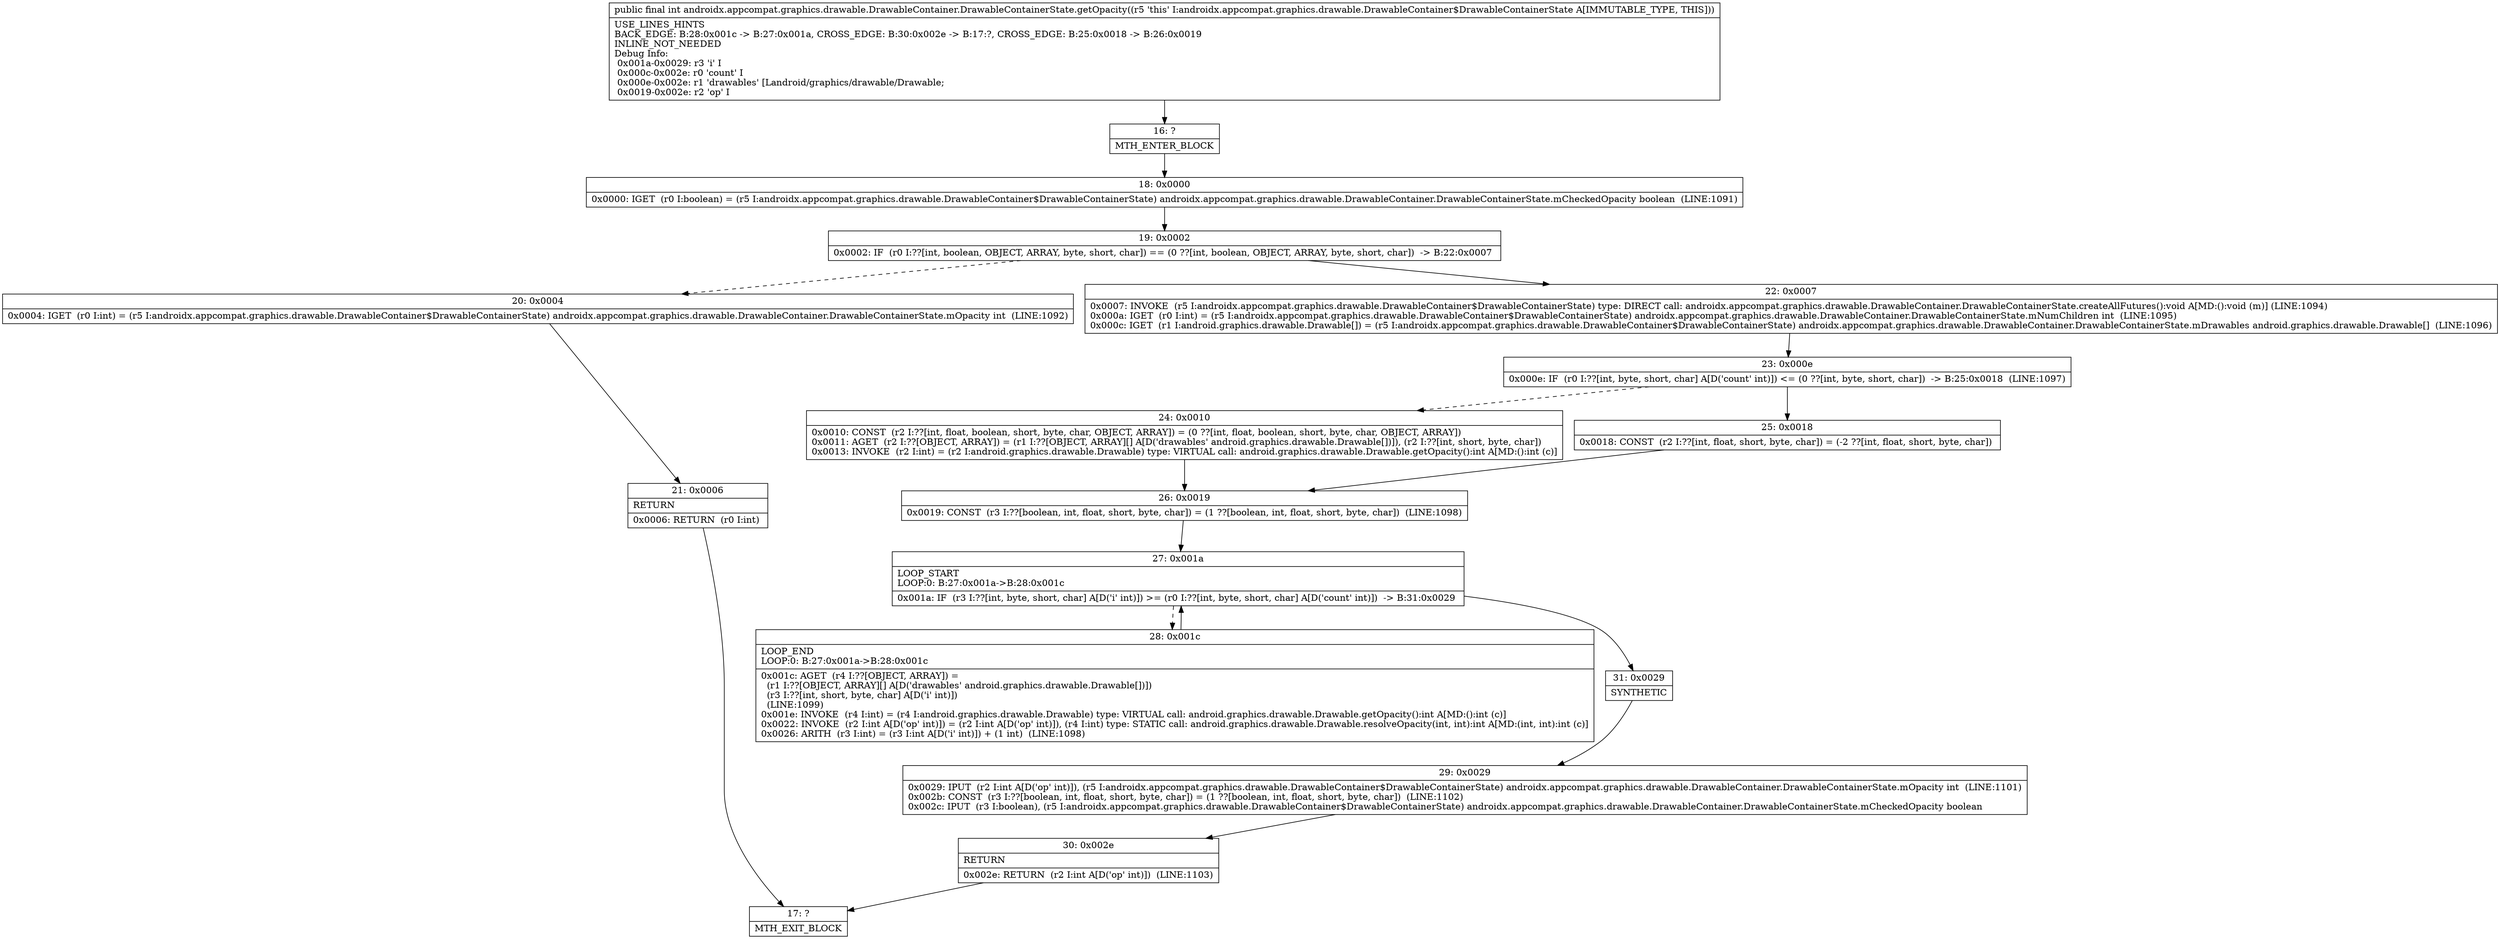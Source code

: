 digraph "CFG forandroidx.appcompat.graphics.drawable.DrawableContainer.DrawableContainerState.getOpacity()I" {
Node_16 [shape=record,label="{16\:\ ?|MTH_ENTER_BLOCK\l}"];
Node_18 [shape=record,label="{18\:\ 0x0000|0x0000: IGET  (r0 I:boolean) = (r5 I:androidx.appcompat.graphics.drawable.DrawableContainer$DrawableContainerState) androidx.appcompat.graphics.drawable.DrawableContainer.DrawableContainerState.mCheckedOpacity boolean  (LINE:1091)\l}"];
Node_19 [shape=record,label="{19\:\ 0x0002|0x0002: IF  (r0 I:??[int, boolean, OBJECT, ARRAY, byte, short, char]) == (0 ??[int, boolean, OBJECT, ARRAY, byte, short, char])  \-\> B:22:0x0007 \l}"];
Node_20 [shape=record,label="{20\:\ 0x0004|0x0004: IGET  (r0 I:int) = (r5 I:androidx.appcompat.graphics.drawable.DrawableContainer$DrawableContainerState) androidx.appcompat.graphics.drawable.DrawableContainer.DrawableContainerState.mOpacity int  (LINE:1092)\l}"];
Node_21 [shape=record,label="{21\:\ 0x0006|RETURN\l|0x0006: RETURN  (r0 I:int) \l}"];
Node_17 [shape=record,label="{17\:\ ?|MTH_EXIT_BLOCK\l}"];
Node_22 [shape=record,label="{22\:\ 0x0007|0x0007: INVOKE  (r5 I:androidx.appcompat.graphics.drawable.DrawableContainer$DrawableContainerState) type: DIRECT call: androidx.appcompat.graphics.drawable.DrawableContainer.DrawableContainerState.createAllFutures():void A[MD:():void (m)] (LINE:1094)\l0x000a: IGET  (r0 I:int) = (r5 I:androidx.appcompat.graphics.drawable.DrawableContainer$DrawableContainerState) androidx.appcompat.graphics.drawable.DrawableContainer.DrawableContainerState.mNumChildren int  (LINE:1095)\l0x000c: IGET  (r1 I:android.graphics.drawable.Drawable[]) = (r5 I:androidx.appcompat.graphics.drawable.DrawableContainer$DrawableContainerState) androidx.appcompat.graphics.drawable.DrawableContainer.DrawableContainerState.mDrawables android.graphics.drawable.Drawable[]  (LINE:1096)\l}"];
Node_23 [shape=record,label="{23\:\ 0x000e|0x000e: IF  (r0 I:??[int, byte, short, char] A[D('count' int)]) \<= (0 ??[int, byte, short, char])  \-\> B:25:0x0018  (LINE:1097)\l}"];
Node_24 [shape=record,label="{24\:\ 0x0010|0x0010: CONST  (r2 I:??[int, float, boolean, short, byte, char, OBJECT, ARRAY]) = (0 ??[int, float, boolean, short, byte, char, OBJECT, ARRAY]) \l0x0011: AGET  (r2 I:??[OBJECT, ARRAY]) = (r1 I:??[OBJECT, ARRAY][] A[D('drawables' android.graphics.drawable.Drawable[])]), (r2 I:??[int, short, byte, char]) \l0x0013: INVOKE  (r2 I:int) = (r2 I:android.graphics.drawable.Drawable) type: VIRTUAL call: android.graphics.drawable.Drawable.getOpacity():int A[MD:():int (c)]\l}"];
Node_26 [shape=record,label="{26\:\ 0x0019|0x0019: CONST  (r3 I:??[boolean, int, float, short, byte, char]) = (1 ??[boolean, int, float, short, byte, char])  (LINE:1098)\l}"];
Node_27 [shape=record,label="{27\:\ 0x001a|LOOP_START\lLOOP:0: B:27:0x001a\-\>B:28:0x001c\l|0x001a: IF  (r3 I:??[int, byte, short, char] A[D('i' int)]) \>= (r0 I:??[int, byte, short, char] A[D('count' int)])  \-\> B:31:0x0029 \l}"];
Node_28 [shape=record,label="{28\:\ 0x001c|LOOP_END\lLOOP:0: B:27:0x001a\-\>B:28:0x001c\l|0x001c: AGET  (r4 I:??[OBJECT, ARRAY]) = \l  (r1 I:??[OBJECT, ARRAY][] A[D('drawables' android.graphics.drawable.Drawable[])])\l  (r3 I:??[int, short, byte, char] A[D('i' int)])\l  (LINE:1099)\l0x001e: INVOKE  (r4 I:int) = (r4 I:android.graphics.drawable.Drawable) type: VIRTUAL call: android.graphics.drawable.Drawable.getOpacity():int A[MD:():int (c)]\l0x0022: INVOKE  (r2 I:int A[D('op' int)]) = (r2 I:int A[D('op' int)]), (r4 I:int) type: STATIC call: android.graphics.drawable.Drawable.resolveOpacity(int, int):int A[MD:(int, int):int (c)]\l0x0026: ARITH  (r3 I:int) = (r3 I:int A[D('i' int)]) + (1 int)  (LINE:1098)\l}"];
Node_31 [shape=record,label="{31\:\ 0x0029|SYNTHETIC\l}"];
Node_29 [shape=record,label="{29\:\ 0x0029|0x0029: IPUT  (r2 I:int A[D('op' int)]), (r5 I:androidx.appcompat.graphics.drawable.DrawableContainer$DrawableContainerState) androidx.appcompat.graphics.drawable.DrawableContainer.DrawableContainerState.mOpacity int  (LINE:1101)\l0x002b: CONST  (r3 I:??[boolean, int, float, short, byte, char]) = (1 ??[boolean, int, float, short, byte, char])  (LINE:1102)\l0x002c: IPUT  (r3 I:boolean), (r5 I:androidx.appcompat.graphics.drawable.DrawableContainer$DrawableContainerState) androidx.appcompat.graphics.drawable.DrawableContainer.DrawableContainerState.mCheckedOpacity boolean \l}"];
Node_30 [shape=record,label="{30\:\ 0x002e|RETURN\l|0x002e: RETURN  (r2 I:int A[D('op' int)])  (LINE:1103)\l}"];
Node_25 [shape=record,label="{25\:\ 0x0018|0x0018: CONST  (r2 I:??[int, float, short, byte, char]) = (\-2 ??[int, float, short, byte, char]) \l}"];
MethodNode[shape=record,label="{public final int androidx.appcompat.graphics.drawable.DrawableContainer.DrawableContainerState.getOpacity((r5 'this' I:androidx.appcompat.graphics.drawable.DrawableContainer$DrawableContainerState A[IMMUTABLE_TYPE, THIS]))  | USE_LINES_HINTS\lBACK_EDGE: B:28:0x001c \-\> B:27:0x001a, CROSS_EDGE: B:30:0x002e \-\> B:17:?, CROSS_EDGE: B:25:0x0018 \-\> B:26:0x0019\lINLINE_NOT_NEEDED\lDebug Info:\l  0x001a\-0x0029: r3 'i' I\l  0x000c\-0x002e: r0 'count' I\l  0x000e\-0x002e: r1 'drawables' [Landroid\/graphics\/drawable\/Drawable;\l  0x0019\-0x002e: r2 'op' I\l}"];
MethodNode -> Node_16;Node_16 -> Node_18;
Node_18 -> Node_19;
Node_19 -> Node_20[style=dashed];
Node_19 -> Node_22;
Node_20 -> Node_21;
Node_21 -> Node_17;
Node_22 -> Node_23;
Node_23 -> Node_24[style=dashed];
Node_23 -> Node_25;
Node_24 -> Node_26;
Node_26 -> Node_27;
Node_27 -> Node_28[style=dashed];
Node_27 -> Node_31;
Node_28 -> Node_27;
Node_31 -> Node_29;
Node_29 -> Node_30;
Node_30 -> Node_17;
Node_25 -> Node_26;
}


